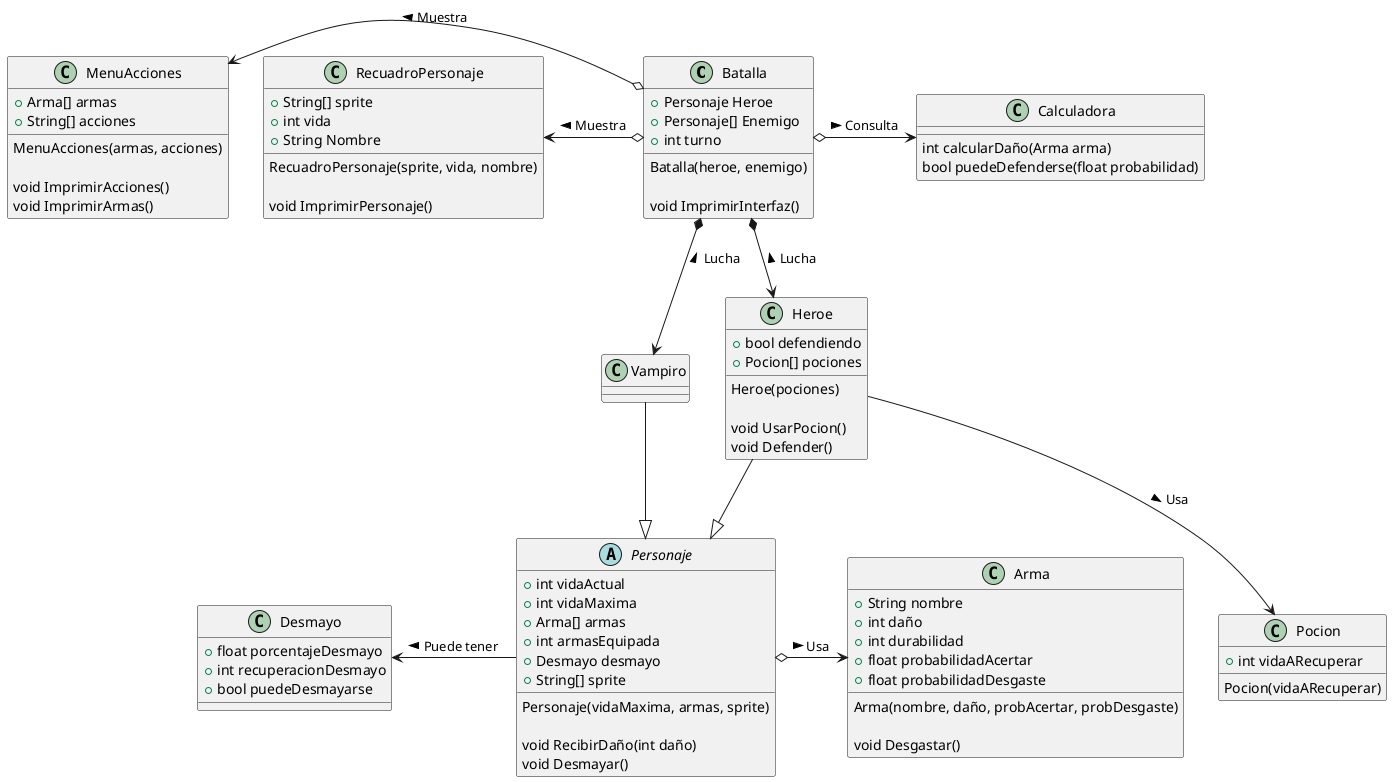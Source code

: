 @startuml Clases

class Batalla{
    +Personaje Heroe
    +Personaje[] Enemigo     
    +int turno

    Batalla(heroe, enemigo)

    void ImprimirInterfaz()
}

abstract Personaje{
    +int vidaActual
    +int vidaMaxima
    +Arma[] armas
    +int armasEquipada
    +Desmayo desmayo
    +String[] sprite

    Personaje(vidaMaxima, armas, sprite)

    void RecibirDaño(int daño)
    void Desmayar()
}

class Arma {
    +String nombre
    +int daño
    +int durabilidad
    +float probabilidadAcertar
    +float probabilidadDesgaste

    Arma(nombre, daño, probAcertar, probDesgaste)

    void Desgastar()
}

class Desmayo{
    +float porcentajeDesmayo
    +int recuperacionDesmayo
    +bool puedeDesmayarse
}

class Vampiro{
}   

class Heroe{
    +bool defendiendo  
    +Pocion[] pociones

    Heroe(pociones)

    void UsarPocion()
    void Defender()
}

class Pocion{
    +int vidaARecuperar

    Pocion(vidaARecuperar)
}

class RecuadroPersonaje {
    +String[] sprite
    +int vida
    +String Nombre

    RecuadroPersonaje(sprite, vida, nombre)

    void ImprimirPersonaje()
}

class MenuAcciones {
    +Arma[] armas
    +String[] acciones

    MenuAcciones(armas, acciones)
   
    void ImprimirAcciones()
    void ImprimirArmas()
    
}

class Calculadora {
    int calcularDaño(Arma arma)
    bool puedeDefenderse(float probabilidad)
}

Batalla o-l-> RecuadroPersonaje : Muestra >
Batalla o-l-> MenuAcciones : Muestra >
Batalla o-r-> Calculadora : Consulta >

Personaje <|-u- Heroe
Personaje <|-u- Vampiro

Batalla *-d-> Heroe : Lucha <
Batalla *-d-> Vampiro : Lucha <

Heroe -d-> Pocion : Usa >

Personaje o-r-> Arma : Usa >
Personaje -l-> Desmayo : Puede tener >



@enduml